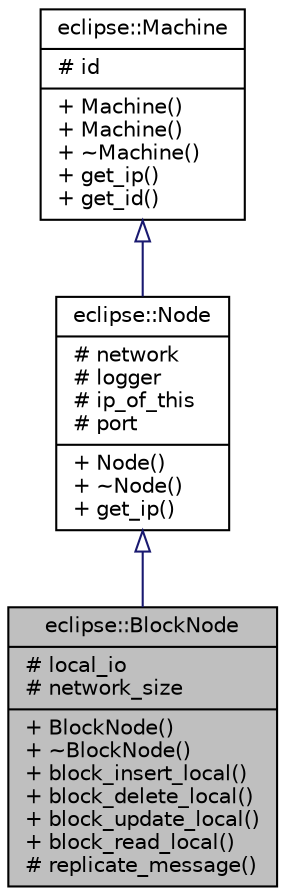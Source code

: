 digraph "eclipse::BlockNode"
{
  edge [fontname="Helvetica",fontsize="10",labelfontname="Helvetica",labelfontsize="10"];
  node [fontname="Helvetica",fontsize="10",shape=record];
  Node1 [label="{eclipse::BlockNode\n|# local_io\l# network_size\l|+ BlockNode()\l+ ~BlockNode()\l+ block_insert_local()\l+ block_delete_local()\l+ block_update_local()\l+ block_read_local()\l# replicate_message()\l}",height=0.2,width=0.4,color="black", fillcolor="grey75", style="filled" fontcolor="black"];
  Node2 -> Node1 [dir="back",color="midnightblue",fontsize="10",style="solid",arrowtail="onormal",fontname="Helvetica"];
  Node2 [label="{eclipse::Node\n|# network\l# logger\l# ip_of_this\l# port\l|+ Node()\l+ ~Node()\l+ get_ip()\l}",height=0.2,width=0.4,color="black", fillcolor="white", style="filled",URL="$classeclipse_1_1Node.html"];
  Node3 -> Node2 [dir="back",color="midnightblue",fontsize="10",style="solid",arrowtail="onormal",fontname="Helvetica"];
  Node3 [label="{eclipse::Machine\n|# id\l|+ Machine()\l+ Machine()\l+ ~Machine()\l+ get_ip()\l+ get_id()\l}",height=0.2,width=0.4,color="black", fillcolor="white", style="filled",URL="$classeclipse_1_1Machine.html"];
}
